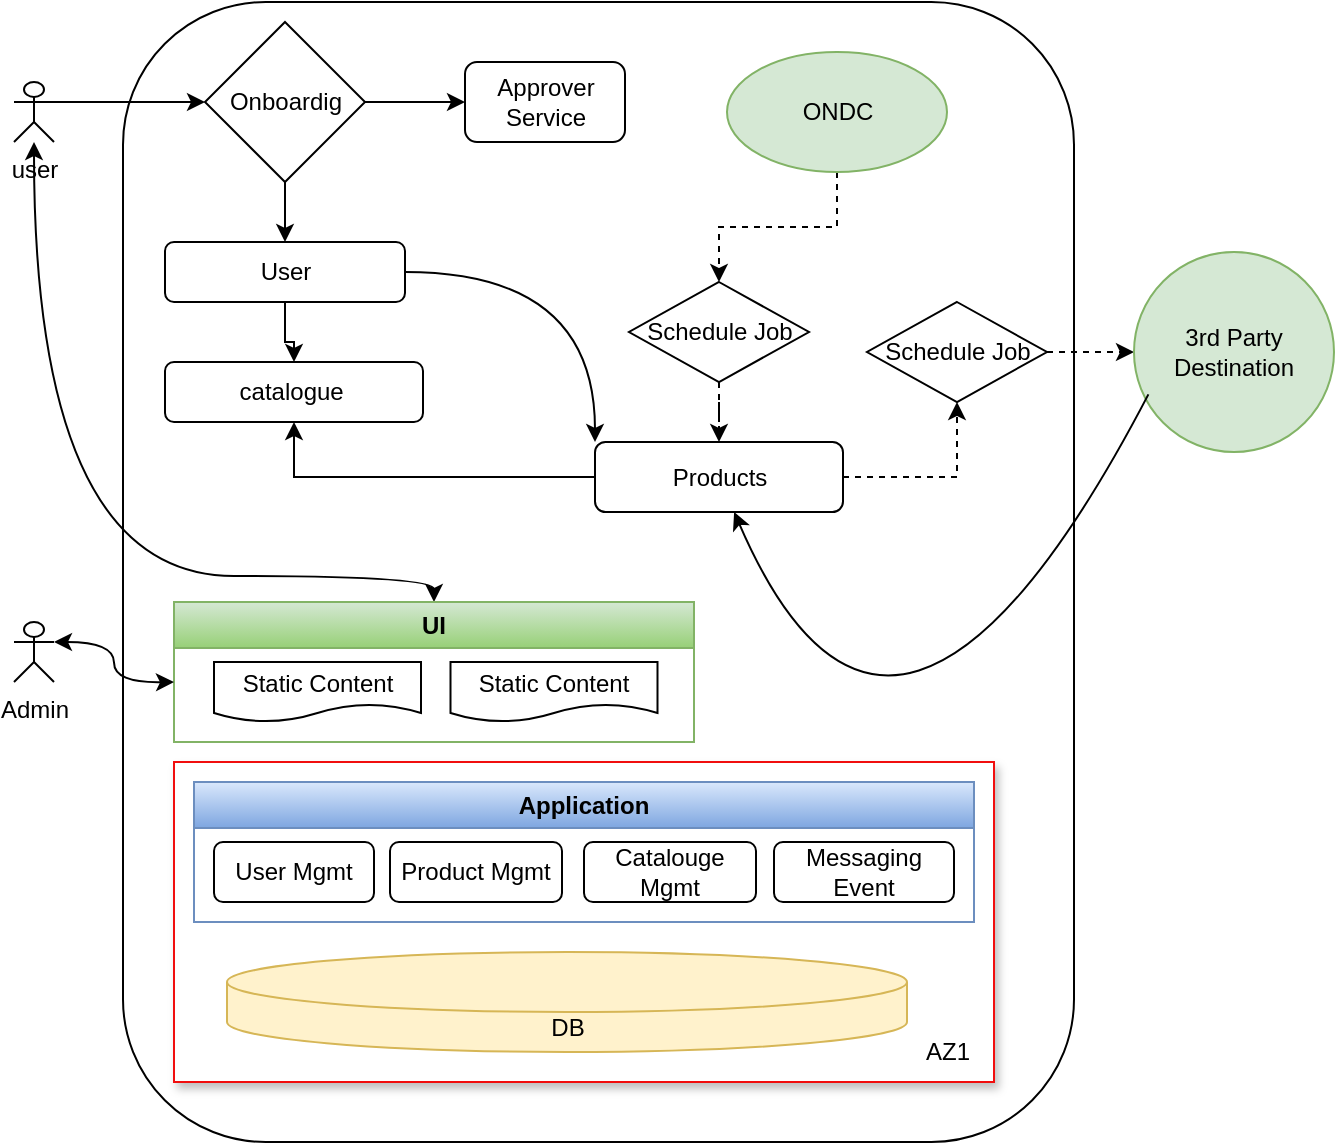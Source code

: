 <mxfile version="20.7.4" type="github">
  <diagram id="P74FwO5VjdYUC9EznB3b" name="Page-1">
    <mxGraphModel dx="1167" dy="601" grid="1" gridSize="10" guides="1" tooltips="1" connect="1" arrows="1" fold="1" page="1" pageScale="1" pageWidth="827" pageHeight="1169" math="0" shadow="0">
      <root>
        <mxCell id="0" />
        <mxCell id="1" parent="0" />
        <mxCell id="ZS3hgV0Xow_FLCXXtgbm-1" value="user" style="shape=umlActor;verticalLabelPosition=bottom;verticalAlign=top;html=1;outlineConnect=0;" parent="1" vertex="1">
          <mxGeometry x="120" y="100" width="20" height="30" as="geometry" />
        </mxCell>
        <mxCell id="ZS3hgV0Xow_FLCXXtgbm-19" value="" style="rounded=1;whiteSpace=wrap;html=1;arcSize=15;" parent="1" vertex="1">
          <mxGeometry x="174.5" y="60" width="475.5" height="570" as="geometry" />
        </mxCell>
        <mxCell id="ZS3hgV0Xow_FLCXXtgbm-48" value="" style="edgeStyle=orthogonalEdgeStyle;rounded=0;orthogonalLoop=1;jettySize=auto;html=1;dashed=1;" parent="1" source="ZS3hgV0Xow_FLCXXtgbm-22" target="ZS3hgV0Xow_FLCXXtgbm-47" edge="1">
          <mxGeometry relative="1" as="geometry" />
        </mxCell>
        <mxCell id="ZS3hgV0Xow_FLCXXtgbm-22" value="Products" style="rounded=1;whiteSpace=wrap;html=1;" parent="1" vertex="1">
          <mxGeometry x="410.5" y="280" width="124" height="35" as="geometry" />
        </mxCell>
        <mxCell id="ZS3hgV0Xow_FLCXXtgbm-33" value="" style="edgeStyle=orthogonalEdgeStyle;rounded=0;orthogonalLoop=1;jettySize=auto;html=1;" parent="1" source="ZS3hgV0Xow_FLCXXtgbm-22" target="ZS3hgV0Xow_FLCXXtgbm-23" edge="1">
          <mxGeometry relative="1" as="geometry" />
        </mxCell>
        <mxCell id="ZS3hgV0Xow_FLCXXtgbm-23" value="catalogue&amp;nbsp;" style="rounded=1;whiteSpace=wrap;html=1;" parent="1" vertex="1">
          <mxGeometry x="195.5" y="240" width="129" height="30" as="geometry" />
        </mxCell>
        <mxCell id="ZS3hgV0Xow_FLCXXtgbm-32" value="" style="edgeStyle=orthogonalEdgeStyle;rounded=0;orthogonalLoop=1;jettySize=auto;html=1;" parent="1" source="ZS3hgV0Xow_FLCXXtgbm-24" target="ZS3hgV0Xow_FLCXXtgbm-23" edge="1">
          <mxGeometry relative="1" as="geometry" />
        </mxCell>
        <mxCell id="AJF9x4Uk8OsF51M56BAs-38" style="edgeStyle=orthogonalEdgeStyle;curved=1;rounded=0;orthogonalLoop=1;jettySize=auto;html=1;entryX=0;entryY=0;entryDx=0;entryDy=0;" edge="1" parent="1" source="ZS3hgV0Xow_FLCXXtgbm-24" target="ZS3hgV0Xow_FLCXXtgbm-22">
          <mxGeometry relative="1" as="geometry" />
        </mxCell>
        <mxCell id="ZS3hgV0Xow_FLCXXtgbm-24" value="User" style="rounded=1;whiteSpace=wrap;html=1;" parent="1" vertex="1">
          <mxGeometry x="195.5" y="180" width="120" height="30" as="geometry" />
        </mxCell>
        <mxCell id="ZS3hgV0Xow_FLCXXtgbm-44" value="" style="edgeStyle=orthogonalEdgeStyle;rounded=0;orthogonalLoop=1;jettySize=auto;html=1;dashed=1;" parent="1" source="ZS3hgV0Xow_FLCXXtgbm-40" target="ZS3hgV0Xow_FLCXXtgbm-43" edge="1">
          <mxGeometry relative="1" as="geometry" />
        </mxCell>
        <mxCell id="ZS3hgV0Xow_FLCXXtgbm-40" value="ONDC" style="ellipse;whiteSpace=wrap;html=1;fillColor=#d5e8d4;strokeColor=#82b366;" parent="1" vertex="1">
          <mxGeometry x="476.5" y="85" width="110" height="60" as="geometry" />
        </mxCell>
        <mxCell id="ZS3hgV0Xow_FLCXXtgbm-45" value="" style="edgeStyle=orthogonalEdgeStyle;rounded=0;orthogonalLoop=1;jettySize=auto;html=1;dashed=1;" parent="1" source="ZS3hgV0Xow_FLCXXtgbm-43" target="ZS3hgV0Xow_FLCXXtgbm-22" edge="1">
          <mxGeometry relative="1" as="geometry" />
        </mxCell>
        <mxCell id="ZS3hgV0Xow_FLCXXtgbm-43" value="Schedule Job" style="rhombus;whiteSpace=wrap;html=1;" parent="1" vertex="1">
          <mxGeometry x="427.5" y="200" width="90" height="50" as="geometry" />
        </mxCell>
        <mxCell id="ZS3hgV0Xow_FLCXXtgbm-50" value="" style="edgeStyle=orthogonalEdgeStyle;rounded=0;orthogonalLoop=1;jettySize=auto;html=1;dashed=1;" parent="1" source="ZS3hgV0Xow_FLCXXtgbm-47" target="ZS3hgV0Xow_FLCXXtgbm-49" edge="1">
          <mxGeometry relative="1" as="geometry" />
        </mxCell>
        <mxCell id="ZS3hgV0Xow_FLCXXtgbm-47" value="Schedule Job" style="rhombus;whiteSpace=wrap;html=1;" parent="1" vertex="1">
          <mxGeometry x="546.5" y="210" width="90" height="50" as="geometry" />
        </mxCell>
        <mxCell id="ZS3hgV0Xow_FLCXXtgbm-49" value="3rd Party Destination" style="ellipse;whiteSpace=wrap;html=1;fillColor=#d5e8d4;strokeColor=#82b366;" parent="1" vertex="1">
          <mxGeometry x="680" y="185" width="100" height="100" as="geometry" />
        </mxCell>
        <mxCell id="ZS3hgV0Xow_FLCXXtgbm-51" value="" style="curved=1;endArrow=classic;html=1;rounded=0;exitX=0.072;exitY=0.712;exitDx=0;exitDy=0;exitPerimeter=0;" parent="1" source="ZS3hgV0Xow_FLCXXtgbm-49" target="ZS3hgV0Xow_FLCXXtgbm-22" edge="1">
          <mxGeometry width="50" height="50" relative="1" as="geometry">
            <mxPoint x="670" y="430" as="sourcePoint" />
            <mxPoint x="560" y="450" as="targetPoint" />
            <Array as="points">
              <mxPoint x="560" y="500" />
            </Array>
          </mxGeometry>
        </mxCell>
        <mxCell id="ZS3hgV0Xow_FLCXXtgbm-54" value="Approver Service" style="rounded=1;whiteSpace=wrap;html=1;" parent="1" vertex="1">
          <mxGeometry x="345.5" y="90" width="80" height="40" as="geometry" />
        </mxCell>
        <mxCell id="ZS3hgV0Xow_FLCXXtgbm-59" value="" style="edgeStyle=orthogonalEdgeStyle;rounded=0;orthogonalLoop=1;jettySize=auto;html=1;" parent="1" source="ZS3hgV0Xow_FLCXXtgbm-55" target="ZS3hgV0Xow_FLCXXtgbm-54" edge="1">
          <mxGeometry relative="1" as="geometry" />
        </mxCell>
        <mxCell id="ZS3hgV0Xow_FLCXXtgbm-65" value="" style="edgeStyle=orthogonalEdgeStyle;rounded=0;orthogonalLoop=1;jettySize=auto;html=1;" parent="1" source="ZS3hgV0Xow_FLCXXtgbm-55" target="ZS3hgV0Xow_FLCXXtgbm-24" edge="1">
          <mxGeometry relative="1" as="geometry" />
        </mxCell>
        <mxCell id="ZS3hgV0Xow_FLCXXtgbm-55" value="Onboardig" style="rhombus;whiteSpace=wrap;html=1;" parent="1" vertex="1">
          <mxGeometry x="215.5" y="70" width="80" height="80" as="geometry" />
        </mxCell>
        <mxCell id="ZS3hgV0Xow_FLCXXtgbm-64" value="" style="endArrow=classic;html=1;rounded=0;entryX=0;entryY=0.5;entryDx=0;entryDy=0;exitX=1;exitY=0.333;exitDx=0;exitDy=0;exitPerimeter=0;" parent="1" target="ZS3hgV0Xow_FLCXXtgbm-55" edge="1" source="ZS3hgV0Xow_FLCXXtgbm-1">
          <mxGeometry width="50" height="50" relative="1" as="geometry">
            <mxPoint x="70" y="210" as="sourcePoint" />
            <mxPoint x="130" y="190" as="targetPoint" />
          </mxGeometry>
        </mxCell>
        <mxCell id="ZS3hgV0Xow_FLCXXtgbm-69" value="" style="endArrow=classic;startArrow=classic;html=1;rounded=0;edgeStyle=orthogonalEdgeStyle;curved=1;" parent="1" target="AJF9x4Uk8OsF51M56BAs-11" edge="1">
          <mxGeometry width="50" height="50" relative="1" as="geometry">
            <mxPoint x="130" y="130" as="sourcePoint" />
            <mxPoint x="120" y="330" as="targetPoint" />
            <Array as="points">
              <mxPoint x="130" y="130" />
              <mxPoint x="130" y="347" />
              <mxPoint x="330" y="347" />
            </Array>
          </mxGeometry>
        </mxCell>
        <mxCell id="AJF9x4Uk8OsF51M56BAs-11" value="UI" style="swimlane;whiteSpace=wrap;html=1;startSize=23;fillColor=#d5e8d4;gradientColor=#97d077;strokeColor=#82b366;" vertex="1" parent="1">
          <mxGeometry x="200" y="360" width="260" height="70" as="geometry" />
        </mxCell>
        <mxCell id="AJF9x4Uk8OsF51M56BAs-13" value="Static Content" style="shape=document;whiteSpace=wrap;html=1;boundedLbl=1;fillStyle=auto;" vertex="1" parent="AJF9x4Uk8OsF51M56BAs-11">
          <mxGeometry x="138.25" y="30" width="103.5" height="30" as="geometry" />
        </mxCell>
        <mxCell id="AJF9x4Uk8OsF51M56BAs-14" value="Static Content" style="shape=document;whiteSpace=wrap;html=1;boundedLbl=1;fillStyle=auto;" vertex="1" parent="AJF9x4Uk8OsF51M56BAs-11">
          <mxGeometry x="20" y="30" width="103.5" height="30" as="geometry" />
        </mxCell>
        <mxCell id="AJF9x4Uk8OsF51M56BAs-15" value="Admin" style="shape=umlActor;verticalLabelPosition=bottom;verticalAlign=top;html=1;outlineConnect=0;" vertex="1" parent="1">
          <mxGeometry x="120" y="370" width="20" height="30" as="geometry" />
        </mxCell>
        <mxCell id="AJF9x4Uk8OsF51M56BAs-18" value="" style="rounded=0;whiteSpace=wrap;html=1;strokeColor=#f10e0e;glass=0;shadow=1;" vertex="1" parent="1">
          <mxGeometry x="200" y="440" width="410" height="160" as="geometry" />
        </mxCell>
        <mxCell id="AJF9x4Uk8OsF51M56BAs-23" value="Application" style="swimlane;whiteSpace=wrap;html=1;fillColor=#dae8fc;gradientColor=#7ea6e0;strokeColor=#6c8ebf;" vertex="1" parent="1">
          <mxGeometry x="210" y="450" width="390" height="70" as="geometry" />
        </mxCell>
        <mxCell id="AJF9x4Uk8OsF51M56BAs-24" value="Product Mgmt" style="rounded=1;whiteSpace=wrap;html=1;" vertex="1" parent="AJF9x4Uk8OsF51M56BAs-23">
          <mxGeometry x="98" y="30" width="86" height="30" as="geometry" />
        </mxCell>
        <mxCell id="AJF9x4Uk8OsF51M56BAs-25" value="Catalouge Mgmt" style="rounded=1;whiteSpace=wrap;html=1;" vertex="1" parent="AJF9x4Uk8OsF51M56BAs-23">
          <mxGeometry x="195" y="30" width="86" height="30" as="geometry" />
        </mxCell>
        <mxCell id="AJF9x4Uk8OsF51M56BAs-26" value="User Mgmt" style="rounded=1;whiteSpace=wrap;html=1;" vertex="1" parent="AJF9x4Uk8OsF51M56BAs-23">
          <mxGeometry x="10" y="30" width="80" height="30" as="geometry" />
        </mxCell>
        <mxCell id="AJF9x4Uk8OsF51M56BAs-40" value="Messaging Event" style="rounded=1;whiteSpace=wrap;html=1;shadow=0;glass=0;strokeColor=#000000;" vertex="1" parent="AJF9x4Uk8OsF51M56BAs-23">
          <mxGeometry x="290" y="30" width="90" height="30" as="geometry" />
        </mxCell>
        <mxCell id="AJF9x4Uk8OsF51M56BAs-27" value="DB" style="shape=cylinder3;whiteSpace=wrap;html=1;boundedLbl=1;backgroundOutline=1;size=15;fillColor=#fff2cc;strokeColor=#d6b656;fillStyle=auto;" vertex="1" parent="1">
          <mxGeometry x="226.5" y="535" width="340" height="50" as="geometry" />
        </mxCell>
        <mxCell id="AJF9x4Uk8OsF51M56BAs-41" value="" style="endArrow=classic;startArrow=classic;html=1;rounded=0;curved=1;exitX=1;exitY=0.333;exitDx=0;exitDy=0;exitPerimeter=0;edgeStyle=orthogonalEdgeStyle;" edge="1" parent="1" source="AJF9x4Uk8OsF51M56BAs-15">
          <mxGeometry width="50" height="50" relative="1" as="geometry">
            <mxPoint x="140" y="430" as="sourcePoint" />
            <mxPoint x="200" y="400" as="targetPoint" />
          </mxGeometry>
        </mxCell>
        <mxCell id="AJF9x4Uk8OsF51M56BAs-43" value="AZ1" style="text;html=1;strokeColor=none;fillColor=none;align=center;verticalAlign=middle;whiteSpace=wrap;rounded=0;shadow=0;glass=0;" vertex="1" parent="1">
          <mxGeometry x="566.5" y="575" width="40" height="20" as="geometry" />
        </mxCell>
      </root>
    </mxGraphModel>
  </diagram>
</mxfile>
